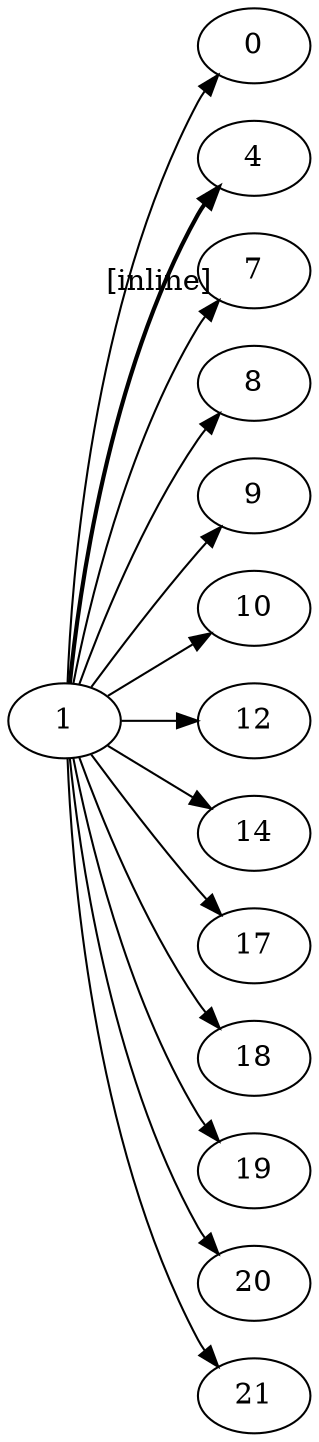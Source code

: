  digraph G{
  rankdir="LR";
  0 [style="main2 node",texlbl="book"]
  1 [style="main node",texlbl="suftesi"]
4 [style="main2 node",texlbl="enumitem"]
  7 [style="main2 node",texlbl="multicol"]
  8 [style="main2 node",texlbl="emptypage"]
  9 [style="main2 node",texlbl="textcase"]
  10 [style="main2 node",texlbl="ifxetex"]
  12 [style="main2 node",texlbl="cclicenses"]
  14 [style="main2 node",texlbl="sostitutefont"]
  17   [style="main2 node",texlbl="extramarks"]
  18   [style="main2 node",texlbl="fancyhdr"]
  19  [style="main2 node",texlbl="titletoc"]
  20  [style="main2 node",texlbl="fixltxhyph"]
  21  [style="main2 node",texlbl="mathpazo"]
  1->0
  1->4[style=bold,labelfloat= true, label = "[inline]"]
  1->7
  1->8
  1->9
  1->10
  1->12
  1->14
  1->17
  1->18
  1->19
  1->20
  1->21
 }
 
